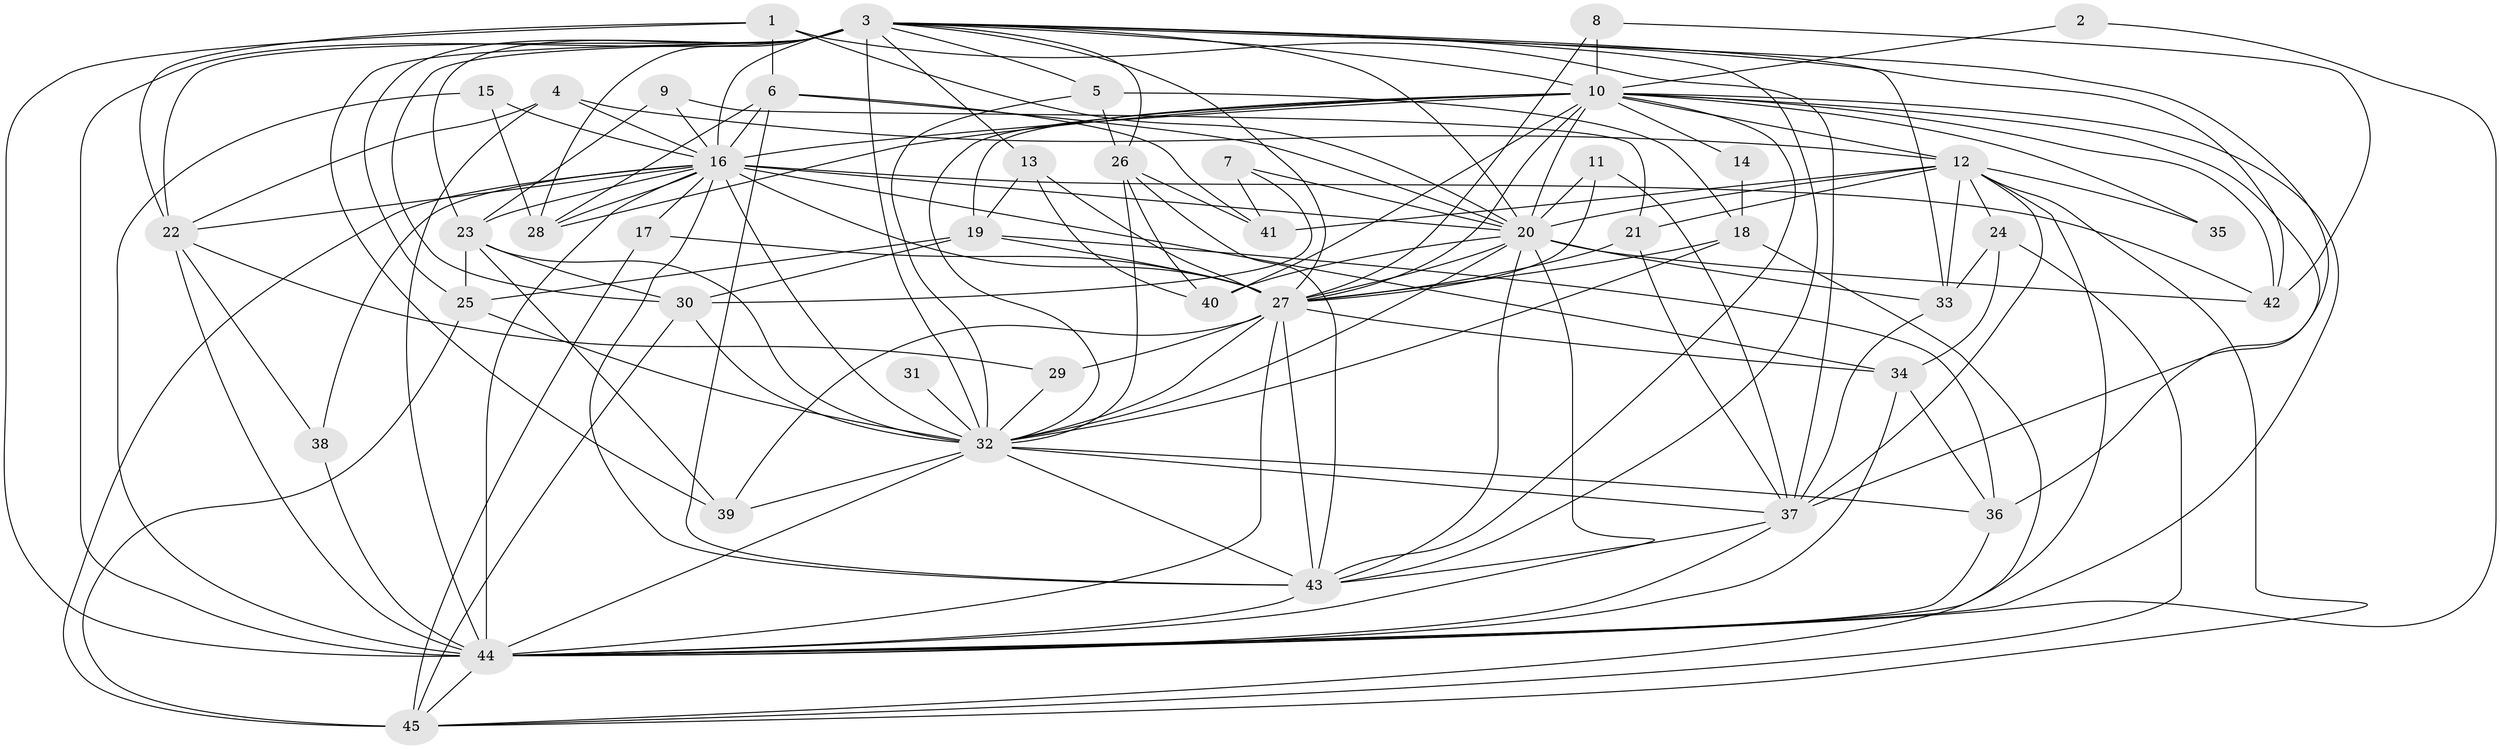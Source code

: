 // original degree distribution, {26: 0.006711409395973154, 29: 0.013422818791946308, 22: 0.013422818791946308, 27: 0.006711409395973154, 16: 0.013422818791946308, 28: 0.006711409395973154, 18: 0.006711409395973154, 5: 0.08053691275167785, 6: 0.020134228187919462, 3: 0.2214765100671141, 4: 0.087248322147651, 2: 0.4966442953020134, 7: 0.006711409395973154, 8: 0.013422818791946308, 13: 0.006711409395973154}
// Generated by graph-tools (version 1.1) at 2025/36/03/04/25 23:36:35]
// undirected, 45 vertices, 151 edges
graph export_dot {
  node [color=gray90,style=filled];
  1;
  2;
  3;
  4;
  5;
  6;
  7;
  8;
  9;
  10;
  11;
  12;
  13;
  14;
  15;
  16;
  17;
  18;
  19;
  20;
  21;
  22;
  23;
  24;
  25;
  26;
  27;
  28;
  29;
  30;
  31;
  32;
  33;
  34;
  35;
  36;
  37;
  38;
  39;
  40;
  41;
  42;
  43;
  44;
  45;
  1 -- 6 [weight=1.0];
  1 -- 20 [weight=1.0];
  1 -- 22 [weight=1.0];
  1 -- 37 [weight=1.0];
  1 -- 44 [weight=1.0];
  2 -- 10 [weight=1.0];
  2 -- 44 [weight=1.0];
  3 -- 5 [weight=2.0];
  3 -- 10 [weight=2.0];
  3 -- 13 [weight=2.0];
  3 -- 16 [weight=3.0];
  3 -- 20 [weight=3.0];
  3 -- 22 [weight=1.0];
  3 -- 23 [weight=1.0];
  3 -- 25 [weight=1.0];
  3 -- 26 [weight=1.0];
  3 -- 27 [weight=1.0];
  3 -- 28 [weight=1.0];
  3 -- 30 [weight=1.0];
  3 -- 32 [weight=2.0];
  3 -- 33 [weight=1.0];
  3 -- 37 [weight=1.0];
  3 -- 39 [weight=2.0];
  3 -- 42 [weight=1.0];
  3 -- 43 [weight=2.0];
  3 -- 44 [weight=4.0];
  4 -- 12 [weight=1.0];
  4 -- 16 [weight=1.0];
  4 -- 22 [weight=1.0];
  4 -- 44 [weight=1.0];
  5 -- 18 [weight=1.0];
  5 -- 26 [weight=1.0];
  5 -- 32 [weight=1.0];
  6 -- 16 [weight=1.0];
  6 -- 20 [weight=1.0];
  6 -- 28 [weight=1.0];
  6 -- 41 [weight=2.0];
  6 -- 43 [weight=1.0];
  7 -- 20 [weight=1.0];
  7 -- 30 [weight=1.0];
  7 -- 41 [weight=1.0];
  8 -- 10 [weight=1.0];
  8 -- 27 [weight=1.0];
  8 -- 42 [weight=1.0];
  9 -- 16 [weight=1.0];
  9 -- 21 [weight=1.0];
  9 -- 23 [weight=1.0];
  10 -- 12 [weight=2.0];
  10 -- 14 [weight=1.0];
  10 -- 16 [weight=5.0];
  10 -- 19 [weight=1.0];
  10 -- 20 [weight=1.0];
  10 -- 27 [weight=3.0];
  10 -- 28 [weight=1.0];
  10 -- 32 [weight=1.0];
  10 -- 35 [weight=1.0];
  10 -- 36 [weight=3.0];
  10 -- 40 [weight=2.0];
  10 -- 42 [weight=1.0];
  10 -- 43 [weight=2.0];
  10 -- 44 [weight=1.0];
  11 -- 20 [weight=1.0];
  11 -- 27 [weight=2.0];
  11 -- 37 [weight=1.0];
  12 -- 20 [weight=1.0];
  12 -- 21 [weight=1.0];
  12 -- 24 [weight=1.0];
  12 -- 33 [weight=1.0];
  12 -- 35 [weight=1.0];
  12 -- 37 [weight=2.0];
  12 -- 41 [weight=1.0];
  12 -- 44 [weight=1.0];
  12 -- 45 [weight=1.0];
  13 -- 19 [weight=1.0];
  13 -- 27 [weight=1.0];
  13 -- 40 [weight=1.0];
  14 -- 18 [weight=1.0];
  15 -- 16 [weight=1.0];
  15 -- 28 [weight=1.0];
  15 -- 44 [weight=1.0];
  16 -- 17 [weight=2.0];
  16 -- 20 [weight=7.0];
  16 -- 22 [weight=1.0];
  16 -- 23 [weight=2.0];
  16 -- 27 [weight=5.0];
  16 -- 28 [weight=2.0];
  16 -- 32 [weight=4.0];
  16 -- 34 [weight=3.0];
  16 -- 38 [weight=1.0];
  16 -- 42 [weight=1.0];
  16 -- 43 [weight=3.0];
  16 -- 44 [weight=5.0];
  16 -- 45 [weight=1.0];
  17 -- 27 [weight=2.0];
  17 -- 45 [weight=1.0];
  18 -- 27 [weight=1.0];
  18 -- 32 [weight=1.0];
  18 -- 45 [weight=1.0];
  19 -- 25 [weight=1.0];
  19 -- 27 [weight=1.0];
  19 -- 30 [weight=1.0];
  19 -- 36 [weight=1.0];
  20 -- 27 [weight=3.0];
  20 -- 32 [weight=1.0];
  20 -- 33 [weight=1.0];
  20 -- 40 [weight=1.0];
  20 -- 42 [weight=1.0];
  20 -- 43 [weight=3.0];
  20 -- 44 [weight=2.0];
  21 -- 27 [weight=1.0];
  21 -- 37 [weight=1.0];
  22 -- 29 [weight=1.0];
  22 -- 38 [weight=1.0];
  22 -- 44 [weight=1.0];
  23 -- 25 [weight=1.0];
  23 -- 30 [weight=1.0];
  23 -- 32 [weight=1.0];
  23 -- 39 [weight=1.0];
  24 -- 33 [weight=1.0];
  24 -- 34 [weight=1.0];
  24 -- 45 [weight=1.0];
  25 -- 32 [weight=1.0];
  25 -- 45 [weight=1.0];
  26 -- 32 [weight=1.0];
  26 -- 40 [weight=1.0];
  26 -- 41 [weight=1.0];
  26 -- 43 [weight=1.0];
  27 -- 29 [weight=1.0];
  27 -- 32 [weight=2.0];
  27 -- 34 [weight=1.0];
  27 -- 39 [weight=1.0];
  27 -- 43 [weight=1.0];
  27 -- 44 [weight=1.0];
  29 -- 32 [weight=1.0];
  30 -- 32 [weight=1.0];
  30 -- 45 [weight=1.0];
  31 -- 32 [weight=1.0];
  32 -- 36 [weight=1.0];
  32 -- 37 [weight=1.0];
  32 -- 39 [weight=1.0];
  32 -- 43 [weight=3.0];
  32 -- 44 [weight=2.0];
  33 -- 37 [weight=1.0];
  34 -- 36 [weight=1.0];
  34 -- 44 [weight=1.0];
  36 -- 44 [weight=1.0];
  37 -- 43 [weight=1.0];
  37 -- 44 [weight=1.0];
  38 -- 44 [weight=2.0];
  43 -- 44 [weight=2.0];
  44 -- 45 [weight=1.0];
}
